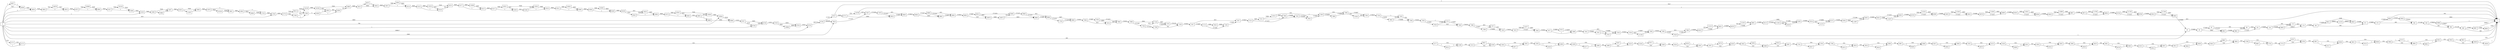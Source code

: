 digraph {
	graph [rankdir=LR]
	node [shape=rectangle]
	29 -> 50 [label=274668]
	50 -> 62 [label=272005]
	50 -> 8852 [label=2663]
	62 -> 89 [label=582]
	62 -> 8852 [label=271423]
	89 -> 101 [label=3245]
	101 -> 134 [label=274668]
	134 -> 173 [label=582]
	134 -> 8900 [label=274086]
	173 -> 174 [label=5851]
	174 -> 185 [label=274668]
	185 -> 211 [label=582]
	185 -> 8922 [label=274086]
	211 -> 215 [label=274668]
	215 -> 236 [label=582]
	215 -> 8955 [label=274086]
	236 -> 263 [label=271240]
	263 -> 284 [label=582]
	263 -> 8966 [label=270658]
	284 -> 289 [label=271239]
	289 -> 1 [label=582]
	289 -> 8987 [label=270657]
	2171 -> 2172 [label=324]
	2172 -> 2177 [label=325]
	2177 -> 2198 [label=324]
	2177 -> 9013 [label=1]
	2198 -> 2213 [label=325]
	2213 -> 2258 [label=324]
	2213 -> 9057 [label=1]
	2258 -> 2282 [label=325]
	2282 -> 2303 [label=324]
	2282 -> 9077 [label=1]
	2303 -> 2330 [label=325]
	2330 -> 2390 [label=324]
	2330 -> 9136 [label=1]
	2390 -> 2438 [label=325]
	2438 -> 2480 [label=324]
	2438 -> 9177 [label=1]
	2480 -> 2489 [label=325]
	2489 -> 2510 [label=324]
	2489 -> 9197 [label=1]
	2510 -> 2528 [label=325]
	2528 -> 2549 [label=324]
	2528 -> 9217 [label=1]
	2549 -> 2554 [label=325]
	2554 -> 2591 [label=324]
	2554 -> 9253 [label=1]
	2591 -> 2597 [label=325]
	2597 -> 2619 [label=324]
	2597 -> 9274 [label=1]
	2619 -> 2645 [label=325]
	2645 -> 2666 [label=324]
	2645 -> 9294 [label=1]
	2666 -> 2687 [label=324]
	2666 -> 9314 [label=1]
	2687 -> 2741 [label=325]
	2741 -> 2765 [label=324]
	2741 -> 9337 [label=1]
	2765 -> 2780 [label=325]
	2780 -> 2819 [label=324]
	2780 -> 9375 [label=1]
	2819 -> 2910 [label=325]
	2910 -> 2946 [label=324]
	2910 -> 9410 [label=1]
	2946 -> 2987 [label=325]
	2987 -> 3008 [label=324]
	2987 -> 9430 [label=1]
	3008 -> 3027 [label=325]
	3027 -> 3048 [label=324]
	3027 -> 9450 [label=1]
	3048 -> 3102 [label=325]
	3102 -> 3123 [label=324]
	3102 -> 9470 [label=1]
	3123 -> 3140 [label=325]
	3140 -> 3161 [label=324]
	3140 -> 9490 [label=1]
	3161 -> 3282 [label=325]
	3282 -> 3303 [label=324]
	3282 -> 9510 [label=1]
	3303 -> 3360 [label=325]
	3360 -> 3410 [label=324]
	3360 -> 9559 [label=1]
	3410 -> 3461 [label=325]
	3461 -> 3482 [label=324]
	3461 -> 9579 [label=1]
	3482 -> 3531 [label=325]
	3531 -> 3567 [label=324]
	3531 -> 9614 [label=1]
	3567 -> 3612 [label=325]
	3612 -> 3639 [label=324]
	3612 -> 9640 [label=1]
	3639 -> 3642 [label=325]
	3642 -> 3664 [label=324]
	3642 -> 9661 [label=1]
	3664 -> 3708 [label=325]
	3708 -> 3735 [label=324]
	3708 -> 9687 [label=1]
	3735 -> 3774 [label=325]
	3774 -> 3795 [label=324]
	3774 -> 9707 [label=1]
	3795 -> 3807 [label=325]
	3807 -> 3828 [label=324]
	3807 -> 9727 [label=1]
	3828 -> 3831 [label=325]
	3831 -> 3858 [label=324]
	3831 -> 9753 [label=1]
	3858 -> 3864 [label=325]
	3864 -> 3885 [label=324]
	3864 -> 9773 [label=1]
	3885 -> 3915 [label=324]
	3885 -> 9802 [label=1]
	3915 -> 3918 [label=325]
	3918 -> 3939 [label=324]
	3918 -> 9822 [label=1]
	3939 -> 1 [label=324]
	3939 -> 10035 [label=1]
	4637 -> 4638 [label=1]
	4638 -> 4658 [label=7658]
	4658 -> 4804 [label=7659]
	4804 -> 4818 [label=2]
	4804 -> 10078 [label=7657]
	4818 -> 4873 [label=7659]
	4873 -> 4894 [label=1]
	4873 -> 10098 [label=7658]
	4894 -> 5427 [label=7659]
	5427 -> 5448 [label=1]
	5427 -> 10118 [label=7658]
	5448 -> 5520 [label=7659]
	5520 -> 5566 [label=7660]
	5566 -> 5587 [label=7659]
	5566 -> 5984 [label=1]
	5587 -> 5625 [label=7660]
	5625 -> 5646 [label=7659]
	5625 -> 11307 [label=1]
	5646 -> 5670 [label=7660]
	5670 -> 5691 [label=2]
	5670 -> 10138 [label=7658]
	5691 -> 5695 [label=7660]
	5695 -> 5718 [label=1]
	5695 -> 6006 [label=7659]
	5718 -> 5763 [label=7660]
	5763 -> 5775 [label=8483]
	5775 -> 5790 [label=824]
	5775 -> 6015 [label=7659]
	5790 -> 5796 [label=1]
	5790 -> 10159 [label=823]
	5796 -> 5826 [label=2]
	5826 -> 5853 [label=1]
	5826 -> 5856 [label=1]
	5853 -> 5856 [label=824]
	5856 -> 5860 [label=825]
	5860 -> 5913 [label=8483]
	5913 -> 5934 [label=8482]
	5913 -> 6075 [label=1]
	5934 -> 5937 [label=8483]
	5937 -> 5944 [label=8482]
	5937 -> 6114 [label=1]
	5944 -> 1 [label=1]
	5944 -> 6114 [label=8481]
	5984 -> 5587 [label=1]
	6006 -> 5718 [label=7659]
	6015 -> 5796 [label=1]
	6015 -> 10159 [label=7658]
	6075 -> 5934 [label=1]
	6114 -> 6123 [label=8482]
	6123 -> 6150 [label=1]
	6123 -> 10253 [label=8481]
	6150 -> 6153 [label=824]
	6153 -> 6177 [label=8482]
	6177 -> 6213 [label=1]
	6177 -> 10308 [label=8481]
	6213 -> 6217 [label=8482]
	6217 -> 6238 [label=1]
	6217 -> 10321 [label=8481]
	6238 -> 6246 [label=824]
	6246 -> 6318 [label=1]
	6246 -> 10342 [label=823]
	6318 -> 6321 [label=8482]
	6321 -> 6366 [label=1]
	6321 -> 10452 [label=8481]
	6366 -> 6384 [label=8482]
	6384 -> 6438 [label=1]
	6384 -> 10505 [label=8481]
	6438 -> 6538 [label=8482]
	6538 -> 6543 [label=7659]
	6538 -> 10521 [label=823]
	6543 -> 6566 [label=1]
	6543 -> 10521 [label=7658]
	6566 -> 6573 [label=8482]
	6573 -> 6595 [label=1]
	6573 -> 10547 [label=8481]
	6595 -> 6605 [label=824]
	6605 -> 6688 [label=1]
	6605 -> 10583 [label=823]
	6688 -> 6696 [label=2664]
	6696 -> 6707 [label=11910]
	6707 -> 6726 [label=3429]
	6707 -> 6728 [label=8481]
	6726 -> 6728 [label=3430]
	6728 -> 6729 [label=11911]
	6729 -> 6750 [label=3430]
	6729 -> 10686 [label=8481]
	6750 -> 6753 [label=11911]
	6753 -> 6756 [label=280728]
	6756 -> 6757 [label=11145]
	6756 -> 7619 [label=269583]
	6757 -> 1 [label=7657]
	6757 -> 6771 [label=3488]
	6771 -> 6824 [label=2664]
	6771 -> 10790 [label=824]
	6824 -> 6840 [label=274087]
	6840 -> 6845 [label=274910]
	6845 -> 6860 [label=272247]
	6845 -> 6882 [label=2663]
	6860 -> 6882 [label=271424]
	6860 -> 6900 [label=823]
	6882 -> 6900 [label=274087]
	6900 -> 6903 [label=274910]
	6903 -> 6915 [label=274087]
	6903 -> 10870 [label=823]
	6915 -> 6936 [label=271424]
	6915 -> 10870 [label=2663]
	6936 -> 6948 [label=272247]
	6948 -> 6960 [label=271424]
	6948 -> 6969 [label=823]
	6960 -> 6969 [label=274087]
	6969 -> 6990 [label=3487]
	6969 -> 7703 [label=271423]
	6990 -> 7006 [label=274910]
	7006 -> 7035 [label=274087]
	7006 -> 7074 [label=823]
	7035 -> 7074 [label=2664]
	7035 -> 7083 [label=271423]
	7074 -> 7083 [label=3487]
	7083 -> 7098 [label=274910]
	7098 -> 7134 [label=2664]
	7098 -> 7783 [label=272246]
	7134 -> 7152 [label=3487]
	7152 -> 7158 [label=274145]
	7158 -> 7167 [label=274910]
	7167 -> 7172 [label=274087]
	7167 -> 7207 [label=823]
	7172 -> 7193 [label=271481]
	7172 -> 7823 [label=2606]
	7193 -> 7207 [label=274087]
	7207 -> 7215 [label=274910]
	7215 -> 7221 [label=3487]
	7215 -> 7844 [label=271423]
	7221 -> 7242 [label=1]
	7221 -> 11012 [label=3486]
	7242 -> 7263 [label=1]
	7242 -> 7852 [label=274086]
	7263 -> 7284 [label=824]
	7263 -> 7889 [label=274086]
	7284 -> 7305 [label=274087]
	7284 -> 11052 [label=823]
	7305 -> 7314 [label=274910]
	7314 -> 7335 [label=1]
	7314 -> 7892 [label=274909]
	7335 -> 7338 [label=824]
	7338 -> 7350 [label=274910]
	7350 -> 7371 [label=1]
	7350 -> 7924 [label=274909]
	7371 -> 7383 [label=274087]
	7383 -> 7396 [label=274910]
	7396 -> 7399 [label=274087]
	7396 -> 7417 [label=823]
	7399 -> 7417 [label=1]
	7399 -> 7420 [label=274086]
	7417 -> 7420 [label=824]
	7420 -> 7423 [label=274910]
	7423 -> 7444 [label=272247]
	7423 -> 11477 [label=2663]
	7444 -> 7477 [label=274910]
	7477 -> 7498 [label=1]
	7477 -> 7972 [label=274909]
	7498 -> 7501 [label=274910]
	7501 -> 7507 [label=274087]
	7501 -> 7522 [label=823]
	7507 -> 7522 [label=1]
	7507 -> 7528 [label=274086]
	7522 -> 7528 [label=824]
	7528 -> 7534 [label=274910]
	7534 -> 7564 [label=274087]
	7534 -> 11158 [label=823]
	7564 -> 7585 [label=274910]
	7585 -> 7618 [label=274087]
	7585 -> 7995 [label=823]
	7618 -> 1 [label=1]
	7618 -> 7995 [label=274086]
	7619 -> 7637 [label=271423]
	7637 -> 7679 [label=272246]
	7679 -> 6824 [label=271423]
	7679 -> 6840 [label=823]
	7703 -> 6990 [label=271423]
	7783 -> 7789 [label=271423]
	7783 -> 7134 [label=823]
	7789 -> 7152 [label=270658]
	7789 -> 7158 [label=765]
	7823 -> 7193 [label=2606]
	7844 -> 7242 [label=274086]
	7852 -> 7263 [label=274909]
	7889 -> 7284 [label=274086]
	7892 -> 7338 [label=274086]
	7892 -> 7335 [label=823]
	7924 -> 7371 [label=274086]
	7924 -> 7383 [label=823]
	7972 -> 7498 [label=274909]
	7995 -> 8010 [label=274909]
	8010 -> 8031 [label=274086]
	8010 -> 11213 [label=823]
	8031 -> 8070 [label=274909]
	8070 -> 8091 [label=274086]
	8070 -> 11233 [label=823]
	8091 -> 8115 [label=274909]
	8115 -> 8136 [label=2606]
	8115 -> 11242 [label=272303]
	8136 -> 8148 [label=3429]
	8148 -> 8154 [label=274909]
	8154 -> 8175 [label=274086]
	8154 -> 11273 [label=823]
	8175 -> 8184 [label=274909]
	8184 -> 8205 [label=272246]
	8184 -> 11497 [label=2663]
	8205 -> 8241 [label=274909]
	8241 -> 8262 [label=271423]
	8241 -> 11287 [label=3486]
	8262 -> 8378 [label=274086]
	8378 -> 8399 [label=271423]
	8378 -> 11523 [label=2663]
	8399 -> 8433 [label=274086]
	8433 -> 8454 [label=271423]
	8433 -> 11543 [label=2663]
	8454 -> 8478 [label=274086]
	8478 -> 8499 [label=271423]
	8478 -> 11563 [label=2663]
	8499 -> 8505 [label=274086]
	8505 -> 8594 [label=271423]
	8505 -> 11651 [label=2663]
	8594 -> 8628 [label=274086]
	8628 -> 8667 [label=271423]
	8628 -> 11689 [label=2663]
	8667 -> 8673 [label=274086]
	8673 -> 8694 [label=271423]
	8673 -> 11709 [label=2663]
	8694 -> 8759 [label=274086]
	8759 -> 8780 [label=271423]
	8759 -> 11729 [label=2663]
	8780 -> 8814 [label=274086]
	8814 -> 8835 [label=271423]
	8814 -> 11749 [label=2663]
	8835 -> 29 [label=274086]
	8852 -> 8861 [label=274086]
	8861 -> 101 [label=271423]
	8861 -> 89 [label=2663]
	8900 -> 173 [label=5269]
	8900 -> 174 [label=268817]
	8922 -> 8943 [label=5269]
	8922 -> 11370 [label=268817]
	8943 -> 211 [label=274086]
	8955 -> 8956 [label=273321]
	8955 -> 1 [label=765]
	8956 -> 1 [label=2663]
	8956 -> 236 [label=270658]
	8966 -> 1 [label=1]
	8966 -> 284 [label=270657]
	8987 -> 1 [label=268817]
	8987 -> 8993 [label=1840]
	8993 -> 1 [label=1840]
	9013 -> 2198 [label=1]
	9057 -> 2258 [label=1]
	9077 -> 2303 [label=1]
	9136 -> 2390 [label=1]
	9177 -> 2480 [label=1]
	9197 -> 2510 [label=1]
	9217 -> 2549 [label=1]
	9253 -> 2591 [label=1]
	9274 -> 2619 [label=1]
	9294 -> 2666 [label=1]
	9314 -> 2687 [label=1]
	9337 -> 2765 [label=1]
	9375 -> 2819 [label=1]
	9410 -> 2946 [label=1]
	9430 -> 3008 [label=1]
	9450 -> 3048 [label=1]
	9470 -> 3123 [label=1]
	9490 -> 3161 [label=1]
	9510 -> 3303 [label=1]
	9559 -> 3410 [label=1]
	9579 -> 3482 [label=1]
	9614 -> 3567 [label=1]
	9640 -> 3639 [label=1]
	9661 -> 3664 [label=1]
	9687 -> 3735 [label=1]
	9707 -> 3795 [label=1]
	9727 -> 3828 [label=1]
	9753 -> 3858 [label=1]
	9773 -> 3885 [label=1]
	9802 -> 3915 [label=1]
	9822 -> 3939 [label=1]
	10035 -> 1 [label=1]
	10044 -> 6696 [label=9246]
	10078 -> 4818 [label=7657]
	10098 -> 4894 [label=7658]
	10118 -> 5448 [label=7658]
	10138 -> 5691 [label=7658]
	10159 -> 10193 [label=8481]
	10193 -> 5860 [label=7658]
	10193 -> 5853 [label=823]
	10253 -> 6153 [label=7658]
	10253 -> 6150 [label=823]
	10308 -> 6213 [label=8481]
	10321 -> 10342 [label=7658]
	10321 -> 6238 [label=823]
	10342 -> 6318 [label=8481]
	10452 -> 6366 [label=8481]
	10505 -> 6438 [label=8481]
	10521 -> 6566 [label=8481]
	10547 -> 10583 [label=7658]
	10547 -> 6595 [label=823]
	10583 -> 10044 [label=8481]
	10686 -> 6750 [label=8481]
	10790 -> 7637 [label=823]
	10790 -> 1 [label=1]
	10870 -> 10873 [label=3486]
	10873 -> 6936 [label=823]
	10873 -> 6960 [label=2663]
	11012 -> 7852 [label=823]
	11012 -> 7844 [label=2663]
	11052 -> 7305 [label=823]
	11158 -> 7564 [label=823]
	11213 -> 8031 [label=823]
	11233 -> 8091 [label=823]
	11242 -> 8136 [label=823]
	11242 -> 8148 [label=271480]
	11273 -> 8175 [label=823]
	11287 -> 1 [label=823]
	11287 -> 8262 [label=2663]
	11307 -> 5646 [label=1]
	11370 -> 8943 [label=268817]
	11477 -> 7444 [label=2663]
	11497 -> 8205 [label=2663]
	11523 -> 8399 [label=2663]
	11543 -> 8454 [label=2663]
	11563 -> 8499 [label=2663]
	11651 -> 8594 [label=2663]
	11689 -> 8667 [label=2663]
	11709 -> 8694 [label=2663]
	11729 -> 8780 [label=2663]
	11749 -> 8835 [label=2663]
	0 -> 7619 [label=1840]
	0 -> 2172 [label=1]
	0 -> 6726 [label=1]
	0 -> 4638 [label=7657]
	0 -> 5763 [label=823]
	0 -> 4658 [label=1]
	0 -> 6753 [label=268817]
	0 -> 6688 [label=2663]
	0 -> 29 [label=582]
	0 -> 2171 [label=324]
	0 -> 4637 [label=1]
	0 -> 5520 [label=1]
	0 -> 10044 [label=765]
}
